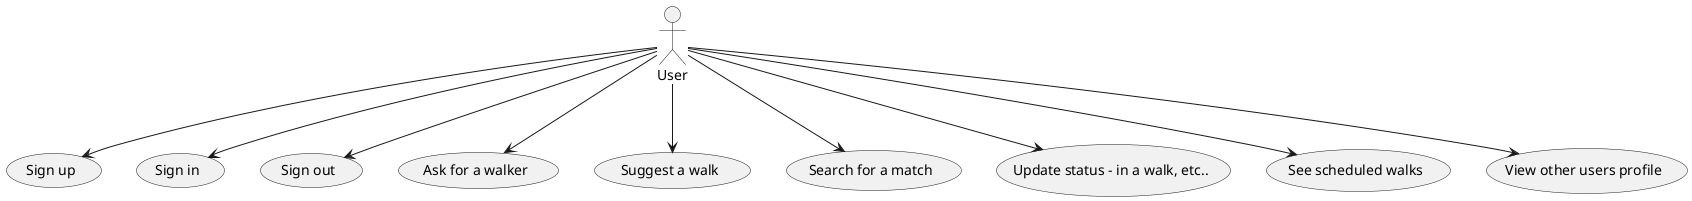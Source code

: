 @startuml

(Sign up) as (create)
(Sign in) as (login)
(Sign out) as (logout)
(Ask for a walker) as (ask)
(Suggest a walk) as (suggest)
(Search for a match) as (match)
(Update status - in a walk, etc..) as (update)
(See scheduled walks) as (schedule)
(View other users profile) as (view)

User --> (create)
User --> (login)
User --> (logout)
User --> (ask)
User --> (suggest)
User --> (match)
User --> (update)
User --> (schedule)
User --> (view)

@enduml